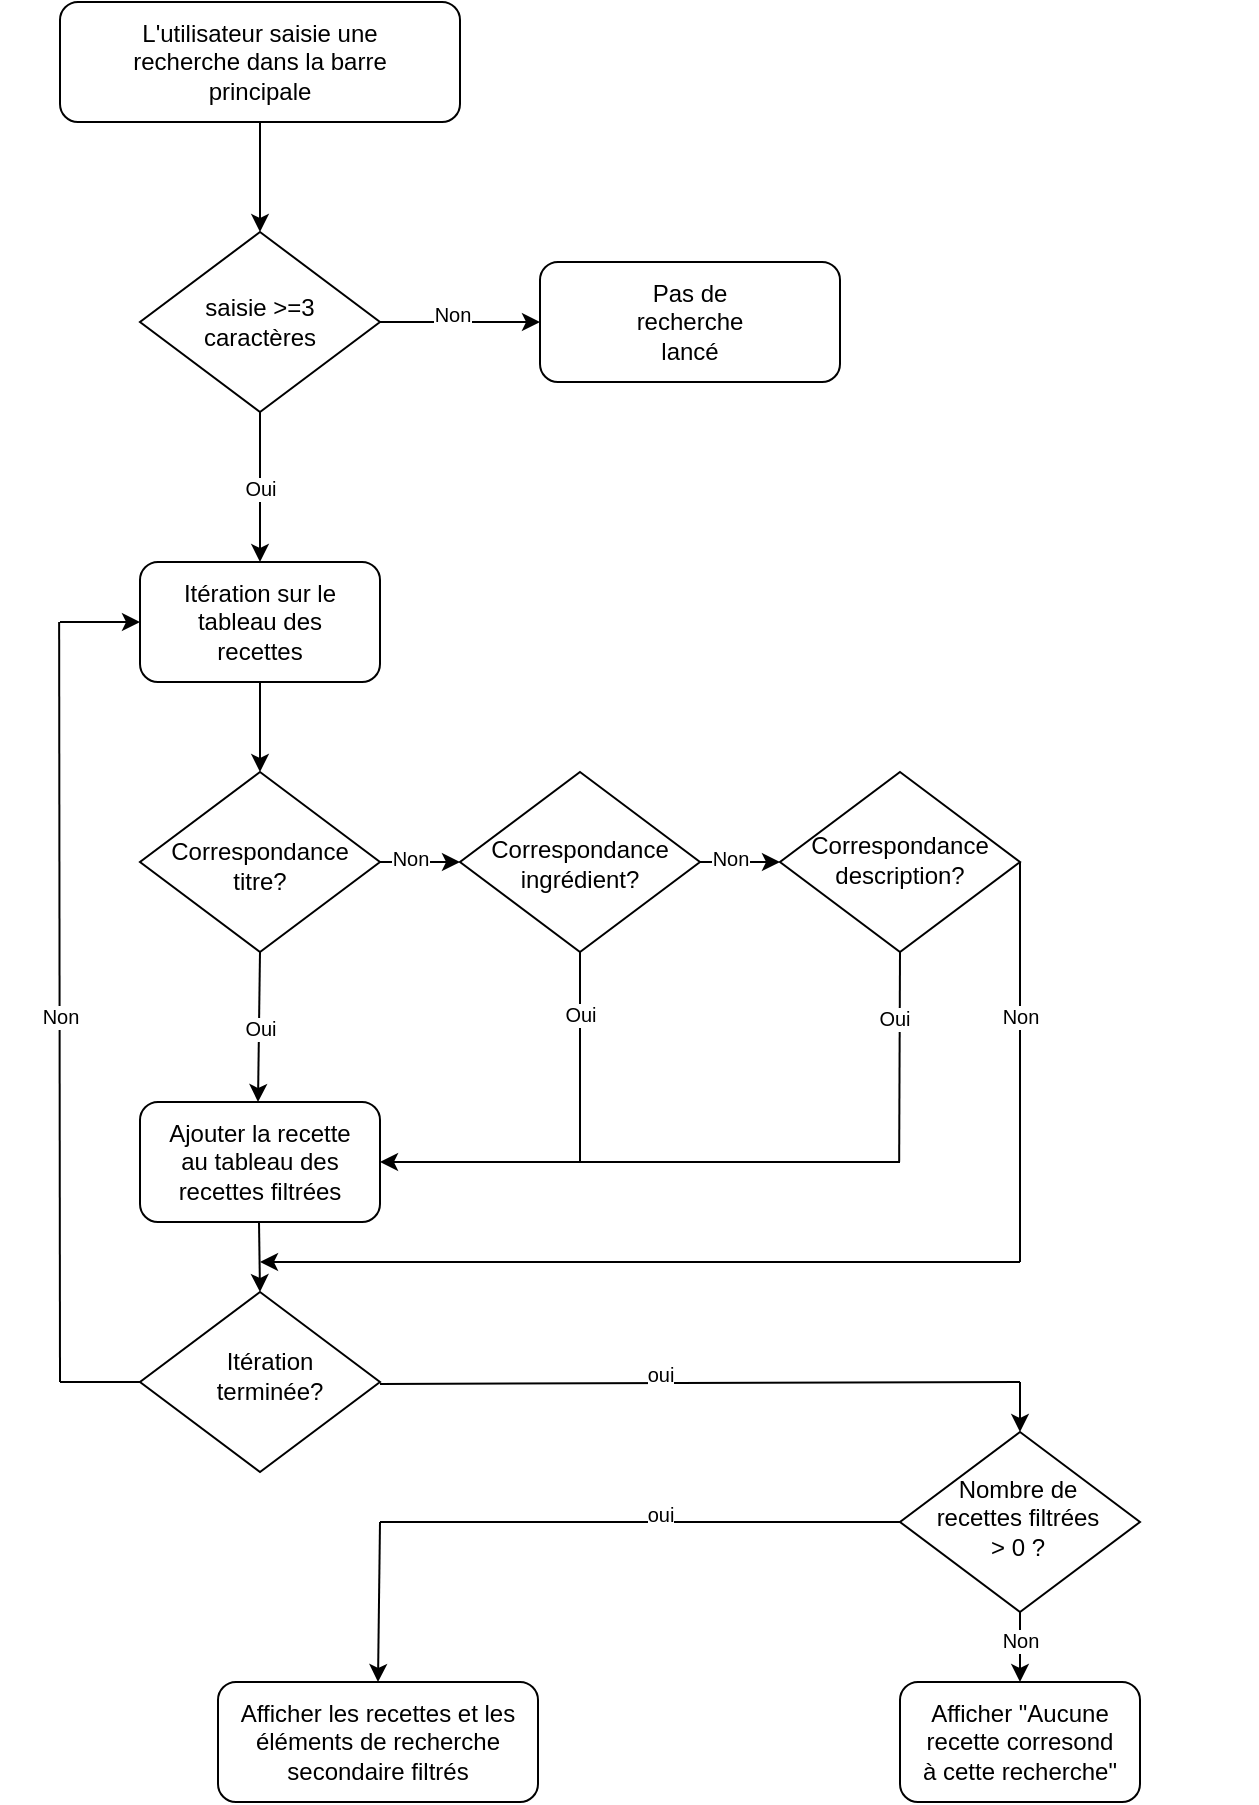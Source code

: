 <mxfile>
    <diagram id="oH2dMvBXxlpAksXgeC_A" name="Page-1">
        <mxGraphModel dx="581" dy="367" grid="1" gridSize="10" guides="1" tooltips="1" connect="1" arrows="1" fold="1" page="1" pageScale="1" pageWidth="850" pageHeight="1100" math="0" shadow="0">
            <root>
                <mxCell id="0"/>
                <mxCell id="1" parent="0"/>
                <object label="" id="2">
                    <mxCell style="rounded=1;whiteSpace=wrap;html=1;" parent="1" vertex="1">
                        <mxGeometry x="170" y="90" width="200" height="60" as="geometry"/>
                    </mxCell>
                </object>
                <mxCell id="3" value="L'utilisateur saisie une recherche dans la barre principale" style="text;html=1;strokeColor=none;fillColor=none;align=center;verticalAlign=middle;whiteSpace=wrap;rounded=0;" parent="1" vertex="1">
                    <mxGeometry x="185" y="100" width="170" height="40" as="geometry"/>
                </mxCell>
                <mxCell id="99" style="edgeStyle=none;html=1;exitX=1;exitY=0.5;exitDx=0;exitDy=0;" parent="1" source="6" edge="1">
                    <mxGeometry relative="1" as="geometry">
                        <mxPoint x="410" y="250" as="targetPoint"/>
                    </mxGeometry>
                </mxCell>
                <mxCell id="6" value="" style="rhombus;whiteSpace=wrap;html=1;" parent="1" vertex="1">
                    <mxGeometry x="210" y="205" width="120" height="90" as="geometry"/>
                </mxCell>
                <mxCell id="7" value="&lt;font style=&quot;font-size: 12px;&quot;&gt;saisie &amp;gt;=3&lt;br&gt;caractères&lt;br&gt;&lt;/font&gt;" style="text;html=1;strokeColor=none;fillColor=none;align=center;verticalAlign=middle;whiteSpace=wrap;rounded=0;strokeWidth=1;" parent="1" vertex="1">
                    <mxGeometry x="240" y="230" width="60" height="40" as="geometry"/>
                </mxCell>
                <mxCell id="14" value="" style="endArrow=classic;html=1;exitX=0.5;exitY=1;exitDx=0;exitDy=0;entryX=0.5;entryY=0;entryDx=0;entryDy=0;" parent="1" source="2" target="6" edge="1">
                    <mxGeometry width="50" height="50" relative="1" as="geometry">
                        <mxPoint x="170" y="200" as="sourcePoint"/>
                        <mxPoint x="270" y="210" as="targetPoint"/>
                    </mxGeometry>
                </mxCell>
                <mxCell id="21" value="" style="endArrow=classic;html=1;fontSize=10;exitX=0.5;exitY=1;exitDx=0;exitDy=0;" parent="1" source="6" edge="1">
                    <mxGeometry relative="1" as="geometry">
                        <mxPoint x="270" y="320" as="sourcePoint"/>
                        <mxPoint x="270" y="370" as="targetPoint"/>
                    </mxGeometry>
                </mxCell>
                <mxCell id="22" value="Oui" style="edgeLabel;resizable=0;html=1;align=center;verticalAlign=middle;strokeWidth=1;fontSize=10;" parent="21" connectable="0" vertex="1">
                    <mxGeometry relative="1" as="geometry"/>
                </mxCell>
                <mxCell id="128" style="edgeStyle=none;html=1;exitX=0;exitY=0.5;exitDx=0;exitDy=0;" edge="1" parent="1" source="42" target="44">
                    <mxGeometry relative="1" as="geometry">
                        <mxPoint x="180" y="399.833" as="targetPoint"/>
                    </mxGeometry>
                </mxCell>
                <mxCell id="42" value="" style="rounded=1;whiteSpace=wrap;html=1;strokeWidth=1;fontSize=9;" parent="1" vertex="1">
                    <mxGeometry x="210" y="370" width="120" height="60" as="geometry"/>
                </mxCell>
                <mxCell id="45" style="edgeStyle=none;html=1;fontSize=12;entryX=0.5;entryY=0;entryDx=0;entryDy=0;" parent="1" target="46" edge="1">
                    <mxGeometry relative="1" as="geometry">
                        <mxPoint x="270" y="470" as="targetPoint"/>
                        <mxPoint x="270" y="430" as="sourcePoint"/>
                    </mxGeometry>
                </mxCell>
                <mxCell id="129" style="edgeStyle=none;html=1;entryX=0;entryY=0.5;entryDx=0;entryDy=0;" edge="1" parent="1" target="42">
                    <mxGeometry relative="1" as="geometry">
                        <mxPoint x="170" y="430" as="targetPoint"/>
                        <mxPoint x="170" y="400" as="sourcePoint"/>
                    </mxGeometry>
                </mxCell>
                <mxCell id="44" value="&lt;font style=&quot;font-size: 12px;&quot;&gt;Itération sur le tableau des recettes&lt;br&gt;&lt;/font&gt;" style="text;html=1;strokeColor=none;fillColor=none;align=center;verticalAlign=middle;whiteSpace=wrap;rounded=0;strokeWidth=1;" parent="1" vertex="1">
                    <mxGeometry x="220" y="380" width="100" height="40" as="geometry"/>
                </mxCell>
                <mxCell id="46" value="" style="rhombus;whiteSpace=wrap;html=1;" parent="1" vertex="1">
                    <mxGeometry x="210" y="475" width="120" height="90" as="geometry"/>
                </mxCell>
                <mxCell id="47" value="&lt;font style=&quot;font-size: 12px;&quot;&gt;Correspondance titre?&lt;br&gt;&lt;/font&gt;" style="text;html=1;strokeColor=none;fillColor=none;align=center;verticalAlign=middle;whiteSpace=wrap;rounded=0;strokeWidth=1;" parent="1" vertex="1">
                    <mxGeometry x="225" y="499" width="90" height="45" as="geometry"/>
                </mxCell>
                <mxCell id="48" value="" style="endArrow=classic;html=1;fontSize=10;exitX=0.5;exitY=1;exitDx=0;exitDy=0;" parent="1" source="46" edge="1">
                    <mxGeometry relative="1" as="geometry">
                        <mxPoint x="269.41" y="562.0" as="sourcePoint"/>
                        <mxPoint x="269" y="640" as="targetPoint"/>
                    </mxGeometry>
                </mxCell>
                <mxCell id="49" value="Oui" style="edgeLabel;resizable=0;html=1;align=center;verticalAlign=middle;strokeWidth=1;fontSize=10;" parent="48" connectable="0" vertex="1">
                    <mxGeometry relative="1" as="geometry"/>
                </mxCell>
                <mxCell id="51" value="" style="rounded=1;whiteSpace=wrap;html=1;strokeWidth=1;fontSize=9;" parent="1" vertex="1">
                    <mxGeometry x="210" y="640" width="120" height="60" as="geometry"/>
                </mxCell>
                <mxCell id="50" value="&lt;font style=&quot;font-size: 12px;&quot;&gt;Ajouter la recette au tableau des recettes filtrées&lt;br&gt;&lt;/font&gt;" style="text;html=1;strokeColor=none;fillColor=none;align=center;verticalAlign=middle;whiteSpace=wrap;rounded=0;strokeWidth=1;" parent="1" vertex="1">
                    <mxGeometry x="220" y="650" width="100" height="40" as="geometry"/>
                </mxCell>
                <mxCell id="52" style="edgeStyle=none;html=1;fontSize=12;entryX=0.5;entryY=0;entryDx=0;entryDy=0;" parent="1" edge="1" target="68">
                    <mxGeometry relative="1" as="geometry">
                        <mxPoint x="269.5" y="740" as="targetPoint"/>
                        <mxPoint x="269.5" y="700" as="sourcePoint"/>
                    </mxGeometry>
                </mxCell>
                <mxCell id="57" value="" style="endArrow=classic;html=1;fontSize=12;exitX=1;exitY=0.5;exitDx=0;exitDy=0;" parent="1" edge="1">
                    <mxGeometry width="50" height="50" relative="1" as="geometry">
                        <mxPoint x="330.0" y="520" as="sourcePoint"/>
                        <mxPoint x="370" y="520" as="targetPoint"/>
                    </mxGeometry>
                </mxCell>
                <mxCell id="58" value="" style="rhombus;whiteSpace=wrap;html=1;" parent="1" vertex="1">
                    <mxGeometry x="370" y="475" width="120" height="90" as="geometry"/>
                </mxCell>
                <mxCell id="59" value="&lt;font style=&quot;font-size: 12px;&quot;&gt;Correspondance ingrédient?&lt;br&gt;&lt;/font&gt;" style="text;html=1;strokeColor=none;fillColor=none;align=center;verticalAlign=middle;whiteSpace=wrap;rounded=0;strokeWidth=1;" parent="1" vertex="1">
                    <mxGeometry x="385" y="498" width="90" height="45" as="geometry"/>
                </mxCell>
                <mxCell id="60" value="" style="endArrow=classic;html=1;fontSize=12;exitX=1;exitY=0.5;exitDx=0;exitDy=0;" parent="1" edge="1">
                    <mxGeometry width="50" height="50" relative="1" as="geometry">
                        <mxPoint x="490" y="520" as="sourcePoint"/>
                        <mxPoint x="530" y="520" as="targetPoint"/>
                    </mxGeometry>
                </mxCell>
                <mxCell id="61" value="" style="rhombus;whiteSpace=wrap;html=1;" parent="1" vertex="1">
                    <mxGeometry x="530" y="475" width="120" height="90" as="geometry"/>
                </mxCell>
                <mxCell id="62" value="&lt;font style=&quot;font-size: 12px;&quot;&gt;Correspondance description?&lt;br&gt;&lt;/font&gt;" style="text;html=1;strokeColor=none;fillColor=none;align=center;verticalAlign=middle;whiteSpace=wrap;rounded=0;strokeWidth=1;" parent="1" vertex="1">
                    <mxGeometry x="545" y="496" width="90" height="45" as="geometry"/>
                </mxCell>
                <mxCell id="68" value="" style="rhombus;whiteSpace=wrap;html=1;" parent="1" vertex="1">
                    <mxGeometry x="210" y="735" width="120" height="90" as="geometry"/>
                </mxCell>
                <mxCell id="69" value="&lt;font style=&quot;font-size: 12px;&quot;&gt;Itération terminée?&lt;br&gt;&lt;/font&gt;" style="text;html=1;strokeColor=none;fillColor=none;align=center;verticalAlign=middle;whiteSpace=wrap;rounded=0;strokeWidth=1;" parent="1" vertex="1">
                    <mxGeometry x="230" y="754" width="90" height="45" as="geometry"/>
                </mxCell>
                <mxCell id="72" value="" style="endArrow=classic;html=1;fontSize=12;entryX=1;entryY=0.5;entryDx=0;entryDy=0;" parent="1" target="51" edge="1">
                    <mxGeometry width="50" height="50" relative="1" as="geometry">
                        <mxPoint x="590" y="670" as="sourcePoint"/>
                        <mxPoint x="440" y="560" as="targetPoint"/>
                    </mxGeometry>
                </mxCell>
                <mxCell id="73" value="" style="endArrow=none;html=1;fontSize=12;entryX=0.5;entryY=1;entryDx=0;entryDy=0;" parent="1" target="58" edge="1">
                    <mxGeometry width="50" height="50" relative="1" as="geometry">
                        <mxPoint x="430" y="670" as="sourcePoint"/>
                        <mxPoint x="450" y="560" as="targetPoint"/>
                    </mxGeometry>
                </mxCell>
                <mxCell id="74" value="" style="endArrow=none;html=1;fontSize=12;entryX=0.5;entryY=1;entryDx=0;entryDy=0;" parent="1" target="61" edge="1">
                    <mxGeometry width="50" height="50" relative="1" as="geometry">
                        <mxPoint x="589.58" y="670.0" as="sourcePoint"/>
                        <mxPoint x="590" y="570" as="targetPoint"/>
                    </mxGeometry>
                </mxCell>
                <mxCell id="122" style="edgeStyle=none;html=1;" edge="1" parent="1">
                    <mxGeometry relative="1" as="geometry">
                        <mxPoint x="760" y="730" as="targetPoint"/>
                        <mxPoint x="760" y="730" as="sourcePoint"/>
                    </mxGeometry>
                </mxCell>
                <mxCell id="123" style="edgeStyle=none;html=1;entryX=0.5;entryY=0;entryDx=0;entryDy=0;" edge="1" parent="1" target="77">
                    <mxGeometry relative="1" as="geometry">
                        <mxPoint x="649.2" y="780" as="targetPoint"/>
                        <mxPoint x="650" y="780" as="sourcePoint"/>
                    </mxGeometry>
                </mxCell>
                <mxCell id="135" style="edgeStyle=none;html=1;entryX=0.5;entryY=0;entryDx=0;entryDy=0;" edge="1" parent="1" source="77" target="84">
                    <mxGeometry relative="1" as="geometry"/>
                </mxCell>
                <mxCell id="77" value="" style="rhombus;whiteSpace=wrap;html=1;" parent="1" vertex="1">
                    <mxGeometry x="590" y="805" width="120" height="90" as="geometry"/>
                </mxCell>
                <mxCell id="78" value="&lt;font style=&quot;font-size: 12px;&quot;&gt;Nombre de recettes filtrées &amp;gt; 0 ?&lt;br&gt;&lt;/font&gt;" style="text;html=1;strokeColor=none;fillColor=none;align=center;verticalAlign=middle;whiteSpace=wrap;rounded=0;strokeWidth=1;" parent="1" vertex="1">
                    <mxGeometry x="604" y="825" width="90" height="45" as="geometry"/>
                </mxCell>
                <mxCell id="81" value="" style="endArrow=none;html=1;fontSize=12;entryX=1;entryY=0.5;entryDx=0;entryDy=0;" parent="1" edge="1">
                    <mxGeometry width="50" height="50" relative="1" as="geometry">
                        <mxPoint x="650" y="780" as="sourcePoint"/>
                        <mxPoint x="330.0" y="781" as="targetPoint"/>
                        <Array as="points"/>
                    </mxGeometry>
                </mxCell>
                <mxCell id="84" value="" style="rounded=1;whiteSpace=wrap;html=1;strokeWidth=1;fontSize=9;" parent="1" vertex="1">
                    <mxGeometry x="590" y="930" width="120" height="60" as="geometry"/>
                </mxCell>
                <mxCell id="85" value="&lt;font style=&quot;font-size: 12px;&quot;&gt;Afficher &quot;Aucune recette corresond à cette recherche&quot;&lt;br&gt;&lt;/font&gt;" style="text;html=1;strokeColor=none;fillColor=none;align=center;verticalAlign=middle;whiteSpace=wrap;rounded=0;strokeWidth=1;" parent="1" vertex="1">
                    <mxGeometry x="600" y="940" width="100" height="40" as="geometry"/>
                </mxCell>
                <mxCell id="86" value="" style="rounded=1;whiteSpace=wrap;html=1;strokeWidth=1;fontSize=9;" parent="1" vertex="1">
                    <mxGeometry x="249" y="930" width="160" height="60" as="geometry"/>
                </mxCell>
                <mxCell id="127" style="edgeStyle=none;html=1;entryX=0.5;entryY=0;entryDx=0;entryDy=0;" edge="1" parent="1" target="86">
                    <mxGeometry relative="1" as="geometry">
                        <mxPoint x="319" y="930" as="targetPoint"/>
                        <mxPoint x="330" y="850" as="sourcePoint"/>
                    </mxGeometry>
                </mxCell>
                <mxCell id="87" value="&lt;font style=&quot;font-size: 12px;&quot;&gt;Afficher les recettes et les éléments de recherche secondaire filtrés&lt;br&gt;&lt;/font&gt;" style="text;html=1;strokeColor=none;fillColor=none;align=center;verticalAlign=middle;whiteSpace=wrap;rounded=0;strokeWidth=1;" parent="1" vertex="1">
                    <mxGeometry x="254" y="940" width="150" height="40" as="geometry"/>
                </mxCell>
                <mxCell id="92" value="Oui" style="edgeLabel;resizable=0;html=1;align=center;verticalAlign=middle;strokeWidth=1;fontSize=10;" parent="1" connectable="0" vertex="1">
                    <mxGeometry x="400.0" y="599.997" as="geometry">
                        <mxPoint x="30" y="-4" as="offset"/>
                    </mxGeometry>
                </mxCell>
                <mxCell id="93" value="Oui" style="edgeLabel;resizable=0;html=1;align=center;verticalAlign=middle;strokeWidth=1;fontSize=10;" parent="1" connectable="0" vertex="1">
                    <mxGeometry x="400.0" y="619.997" as="geometry">
                        <mxPoint x="187" y="-22" as="offset"/>
                    </mxGeometry>
                </mxCell>
                <object label="" id="100">
                    <mxCell style="rounded=1;whiteSpace=wrap;html=1;" parent="1" vertex="1">
                        <mxGeometry x="410" y="220" width="150" height="60" as="geometry"/>
                    </mxCell>
                </object>
                <mxCell id="101" value="&lt;font style=&quot;font-size: 12px;&quot;&gt;Pas de recherche lancé&lt;br&gt;&lt;/font&gt;" style="text;html=1;strokeColor=none;fillColor=none;align=center;verticalAlign=middle;whiteSpace=wrap;rounded=0;strokeWidth=1;" parent="1" vertex="1">
                    <mxGeometry x="455" y="230" width="60" height="40" as="geometry"/>
                </mxCell>
                <mxCell id="102" value="Non" style="edgeLabel;resizable=0;html=1;align=center;verticalAlign=middle;strokeWidth=1;fontSize=10;" parent="1" connectable="0" vertex="1">
                    <mxGeometry x="290" y="350" as="geometry">
                        <mxPoint x="76" y="-104" as="offset"/>
                    </mxGeometry>
                </mxCell>
                <mxCell id="104" value="Non" style="edgeLabel;resizable=0;html=1;align=center;verticalAlign=middle;strokeWidth=1;fontSize=10;" parent="1" connectable="0" vertex="1">
                    <mxGeometry x="315.0" y="521.497" as="geometry">
                        <mxPoint x="30" y="-4" as="offset"/>
                    </mxGeometry>
                </mxCell>
                <mxCell id="105" value="Non" style="edgeLabel;resizable=0;html=1;align=center;verticalAlign=middle;strokeWidth=1;fontSize=10;" parent="1" connectable="0" vertex="1">
                    <mxGeometry x="475.0" y="521.497" as="geometry">
                        <mxPoint x="30" y="-4" as="offset"/>
                    </mxGeometry>
                </mxCell>
                <mxCell id="110" value="oui" style="edgeLabel;resizable=0;html=1;align=center;verticalAlign=middle;strokeWidth=1;fontSize=10;" parent="1" connectable="0" vertex="1">
                    <mxGeometry x="440.0" y="779.997" as="geometry">
                        <mxPoint x="30" y="-4" as="offset"/>
                    </mxGeometry>
                </mxCell>
                <mxCell id="115" value="Non" style="edgeLabel;resizable=0;html=1;align=center;verticalAlign=middle;strokeWidth=1;fontSize=10;" parent="1" connectable="0" vertex="1">
                    <mxGeometry x="620.0" y="912.997" as="geometry">
                        <mxPoint x="30" y="-4" as="offset"/>
                    </mxGeometry>
                </mxCell>
                <mxCell id="119" value="" style="endArrow=classic;html=1;fontSize=12;entryX=1;entryY=0.5;entryDx=0;entryDy=0;" edge="1" parent="1">
                    <mxGeometry width="50" height="50" relative="1" as="geometry">
                        <mxPoint x="650" y="720" as="sourcePoint"/>
                        <mxPoint x="270.0" y="720" as="targetPoint"/>
                    </mxGeometry>
                </mxCell>
                <mxCell id="120" value="" style="endArrow=none;html=1;fontSize=12;" edge="1" parent="1">
                    <mxGeometry width="50" height="50" relative="1" as="geometry">
                        <mxPoint x="650" y="720" as="sourcePoint"/>
                        <mxPoint x="650" y="520" as="targetPoint"/>
                    </mxGeometry>
                </mxCell>
                <mxCell id="125" value="" style="endArrow=none;html=1;fontSize=12;entryX=0;entryY=0.5;entryDx=0;entryDy=0;" edge="1" parent="1" target="77">
                    <mxGeometry width="50" height="50" relative="1" as="geometry">
                        <mxPoint x="330" y="850" as="sourcePoint"/>
                        <mxPoint x="530" y="847.5" as="targetPoint"/>
                        <Array as="points"/>
                    </mxGeometry>
                </mxCell>
                <mxCell id="130" value="" style="endArrow=none;html=1;fontSize=12;" edge="1" parent="1">
                    <mxGeometry width="50" height="50" relative="1" as="geometry">
                        <mxPoint x="170" y="780" as="sourcePoint"/>
                        <mxPoint x="169.57" y="400" as="targetPoint"/>
                    </mxGeometry>
                </mxCell>
                <mxCell id="134" value="" style="endArrow=none;html=1;entryX=0;entryY=0.5;entryDx=0;entryDy=0;" edge="1" parent="1">
                    <mxGeometry width="50" height="50" relative="1" as="geometry">
                        <mxPoint x="170" y="780" as="sourcePoint"/>
                        <mxPoint x="210" y="780" as="targetPoint"/>
                    </mxGeometry>
                </mxCell>
                <mxCell id="136" value="oui" style="edgeLabel;resizable=0;html=1;align=center;verticalAlign=middle;strokeWidth=1;fontSize=10;" connectable="0" vertex="1" parent="1">
                    <mxGeometry x="440.0" y="849.997" as="geometry">
                        <mxPoint x="30" y="-4" as="offset"/>
                    </mxGeometry>
                </mxCell>
                <mxCell id="137" value="Non" style="edgeLabel;resizable=0;html=1;align=center;verticalAlign=middle;strokeWidth=1;fontSize=10;" connectable="0" vertex="1" parent="1">
                    <mxGeometry x="620.0" y="600.997" as="geometry">
                        <mxPoint x="30" y="-4" as="offset"/>
                    </mxGeometry>
                </mxCell>
                <mxCell id="138" value="Non" style="edgeLabel;resizable=0;html=1;align=center;verticalAlign=middle;strokeWidth=1;fontSize=10;" connectable="0" vertex="1" parent="1">
                    <mxGeometry x="140.0" y="600.997" as="geometry">
                        <mxPoint x="30" y="-4" as="offset"/>
                    </mxGeometry>
                </mxCell>
            </root>
        </mxGraphModel>
    </diagram>
</mxfile>